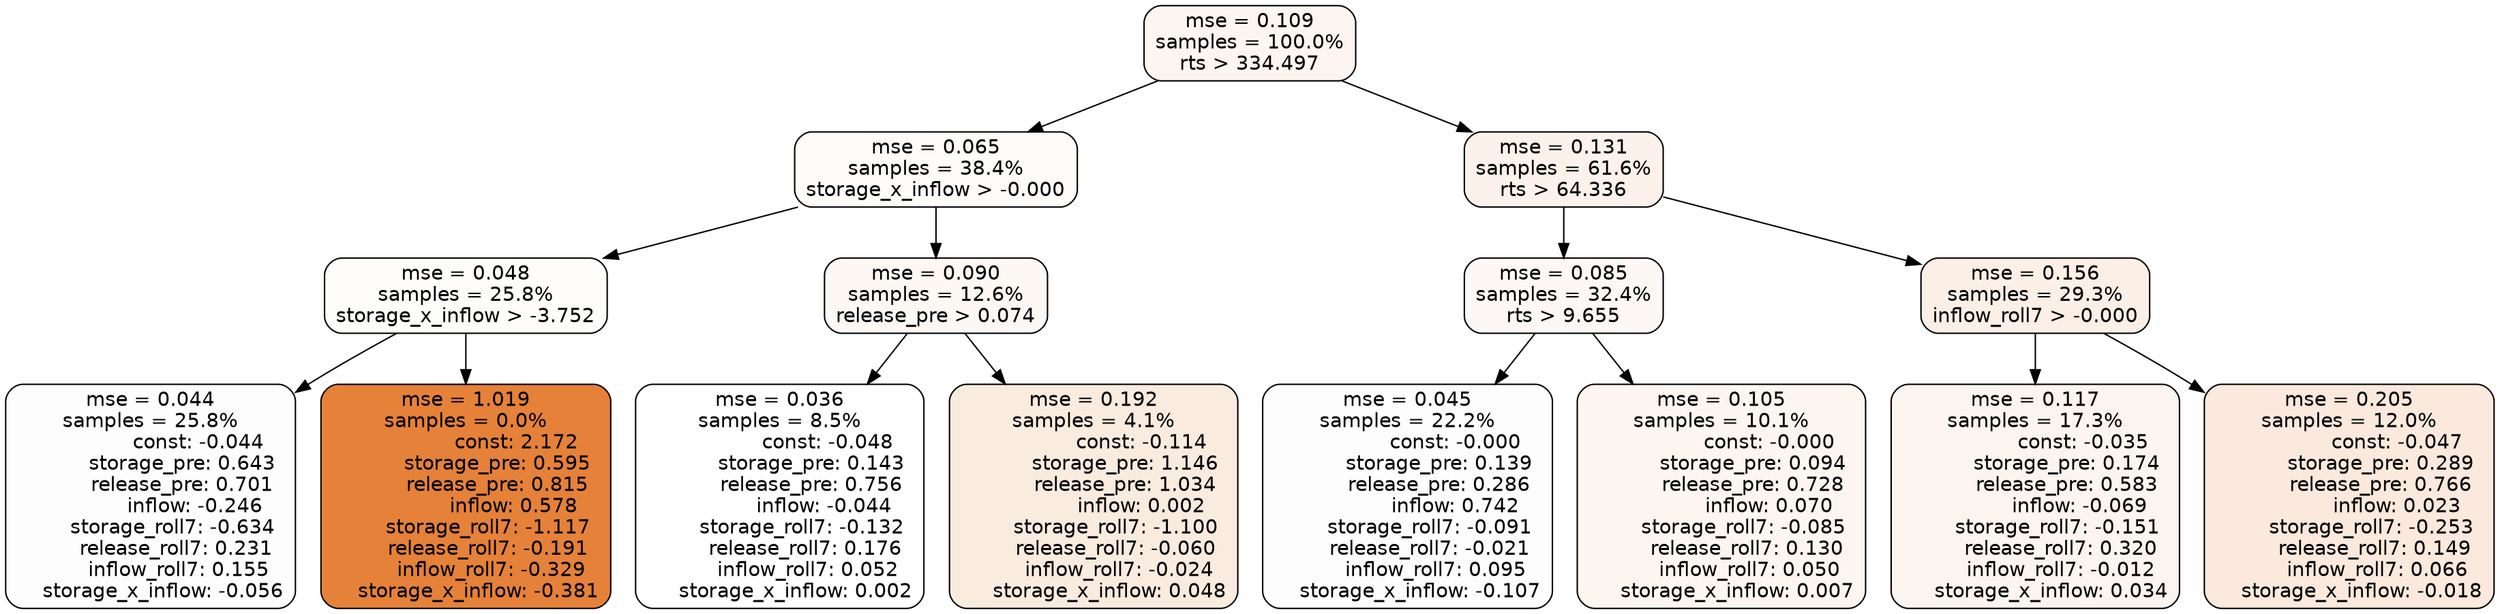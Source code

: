 digraph tree {
node [shape=rectangle, style="filled, rounded", color="black", fontname=helvetica] ;
edge [fontname=helvetica] ;
	"0" [label="mse = 0.109
samples = 100.0%
rts > 334.497", fillcolor="#fdf5f0"]
	"8" [label="mse = 0.065
samples = 38.4%
storage_x_inflow > -0.000", fillcolor="#fefbf9"]
	"1" [label="mse = 0.131
samples = 61.6%
rts > 64.336", fillcolor="#fcf2eb"]
	"9" [label="mse = 0.048
samples = 25.8%
storage_x_inflow > -3.752", fillcolor="#fefdfc"]
	"12" [label="mse = 0.090
samples = 12.6%
release_pre > 0.074", fillcolor="#fdf8f4"]
	"2" [label="mse = 0.085
samples = 32.4%
rts > 9.655", fillcolor="#fdf8f5"]
	"5" [label="mse = 0.156
samples = 29.3%
inflow_roll7 > -0.000", fillcolor="#fbefe6"]
	"11" [label="mse = 0.044
samples = 25.8%
               const: -0.044
          storage_pre: 0.643
          release_pre: 0.701
              inflow: -0.246
       storage_roll7: -0.634
        release_roll7: 0.231
         inflow_roll7: 0.155
    storage_x_inflow: -0.056", fillcolor="#fefdfd"]
	"10" [label="mse = 1.019
samples = 0.0%
                const: 2.172
          storage_pre: 0.595
          release_pre: 0.815
               inflow: 0.578
       storage_roll7: -1.117
       release_roll7: -0.191
        inflow_roll7: -0.329
    storage_x_inflow: -0.381", fillcolor="#e58139"]
	"13" [label="mse = 0.036
samples = 8.5%
               const: -0.048
          storage_pre: 0.143
          release_pre: 0.756
              inflow: -0.044
       storage_roll7: -0.132
        release_roll7: 0.176
         inflow_roll7: 0.052
     storage_x_inflow: 0.002", fillcolor="#ffffff"]
	"14" [label="mse = 0.192
samples = 4.1%
               const: -0.114
          storage_pre: 1.146
          release_pre: 1.034
               inflow: 0.002
       storage_roll7: -1.100
       release_roll7: -0.060
        inflow_roll7: -0.024
     storage_x_inflow: 0.048", fillcolor="#faebdf"]
	"3" [label="mse = 0.045
samples = 22.2%
               const: -0.000
          storage_pre: 0.139
          release_pre: 0.286
               inflow: 0.742
       storage_roll7: -0.091
       release_roll7: -0.021
         inflow_roll7: 0.095
    storage_x_inflow: -0.107", fillcolor="#fefdfd"]
	"4" [label="mse = 0.105
samples = 10.1%
               const: -0.000
          storage_pre: 0.094
          release_pre: 0.728
               inflow: 0.070
       storage_roll7: -0.085
        release_roll7: 0.130
         inflow_roll7: 0.050
     storage_x_inflow: 0.007", fillcolor="#fdf6f0"]
	"6" [label="mse = 0.117
samples = 17.3%
               const: -0.035
          storage_pre: 0.174
          release_pre: 0.583
              inflow: -0.069
       storage_roll7: -0.151
        release_roll7: 0.320
        inflow_roll7: -0.012
     storage_x_inflow: 0.034", fillcolor="#fcf4ee"]
	"7" [label="mse = 0.205
samples = 12.0%
               const: -0.047
          storage_pre: 0.289
          release_pre: 0.766
               inflow: 0.023
       storage_roll7: -0.253
        release_roll7: 0.149
         inflow_roll7: 0.066
    storage_x_inflow: -0.018", fillcolor="#fae9dc"]

	"0" -> "1"
	"0" -> "8"
	"8" -> "9"
	"8" -> "12"
	"1" -> "2"
	"1" -> "5"
	"9" -> "10"
	"9" -> "11"
	"12" -> "13"
	"12" -> "14"
	"2" -> "3"
	"2" -> "4"
	"5" -> "6"
	"5" -> "7"
}